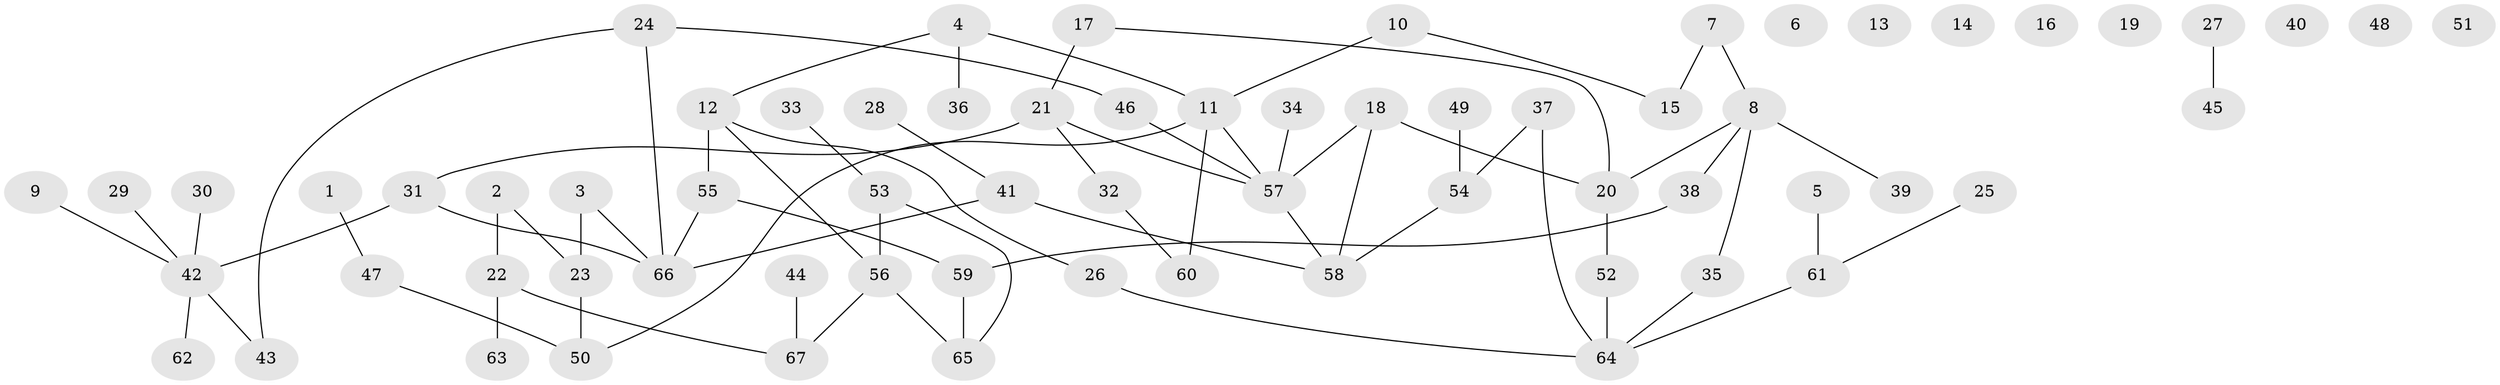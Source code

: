 // coarse degree distribution, {1: 0.17391304347826086, 3: 0.06521739130434782, 2: 0.32608695652173914, 0: 0.1956521739130435, 7: 0.021739130434782608, 5: 0.08695652173913043, 6: 0.043478260869565216, 4: 0.08695652173913043}
// Generated by graph-tools (version 1.1) at 2025/23/03/03/25 07:23:26]
// undirected, 67 vertices, 73 edges
graph export_dot {
graph [start="1"]
  node [color=gray90,style=filled];
  1;
  2;
  3;
  4;
  5;
  6;
  7;
  8;
  9;
  10;
  11;
  12;
  13;
  14;
  15;
  16;
  17;
  18;
  19;
  20;
  21;
  22;
  23;
  24;
  25;
  26;
  27;
  28;
  29;
  30;
  31;
  32;
  33;
  34;
  35;
  36;
  37;
  38;
  39;
  40;
  41;
  42;
  43;
  44;
  45;
  46;
  47;
  48;
  49;
  50;
  51;
  52;
  53;
  54;
  55;
  56;
  57;
  58;
  59;
  60;
  61;
  62;
  63;
  64;
  65;
  66;
  67;
  1 -- 47;
  2 -- 22;
  2 -- 23;
  3 -- 23;
  3 -- 66;
  4 -- 11;
  4 -- 12;
  4 -- 36;
  5 -- 61;
  7 -- 8;
  7 -- 15;
  8 -- 20;
  8 -- 35;
  8 -- 38;
  8 -- 39;
  9 -- 42;
  10 -- 11;
  10 -- 15;
  11 -- 50;
  11 -- 57;
  11 -- 60;
  12 -- 26;
  12 -- 55;
  12 -- 56;
  17 -- 20;
  17 -- 21;
  18 -- 20;
  18 -- 57;
  18 -- 58;
  20 -- 52;
  21 -- 31;
  21 -- 32;
  21 -- 57;
  22 -- 63;
  22 -- 67;
  23 -- 50;
  24 -- 43;
  24 -- 46;
  24 -- 66;
  25 -- 61;
  26 -- 64;
  27 -- 45;
  28 -- 41;
  29 -- 42;
  30 -- 42;
  31 -- 42;
  31 -- 66;
  32 -- 60;
  33 -- 53;
  34 -- 57;
  35 -- 64;
  37 -- 54;
  37 -- 64;
  38 -- 59;
  41 -- 58;
  41 -- 66;
  42 -- 43;
  42 -- 62;
  44 -- 67;
  46 -- 57;
  47 -- 50;
  49 -- 54;
  52 -- 64;
  53 -- 56;
  53 -- 65;
  54 -- 58;
  55 -- 59;
  55 -- 66;
  56 -- 65;
  56 -- 67;
  57 -- 58;
  59 -- 65;
  61 -- 64;
}
